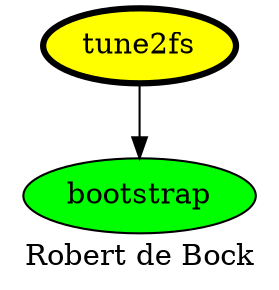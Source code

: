 digraph PhiloDilemma {
  label = "Robert de Bock" ;
  overlap=false
  {
    bootstrap [fillcolor=green style=filled]
    tune2fs [fillcolor=yellow style=filled penwidth=3]
  }
  tune2fs -> bootstrap
}
